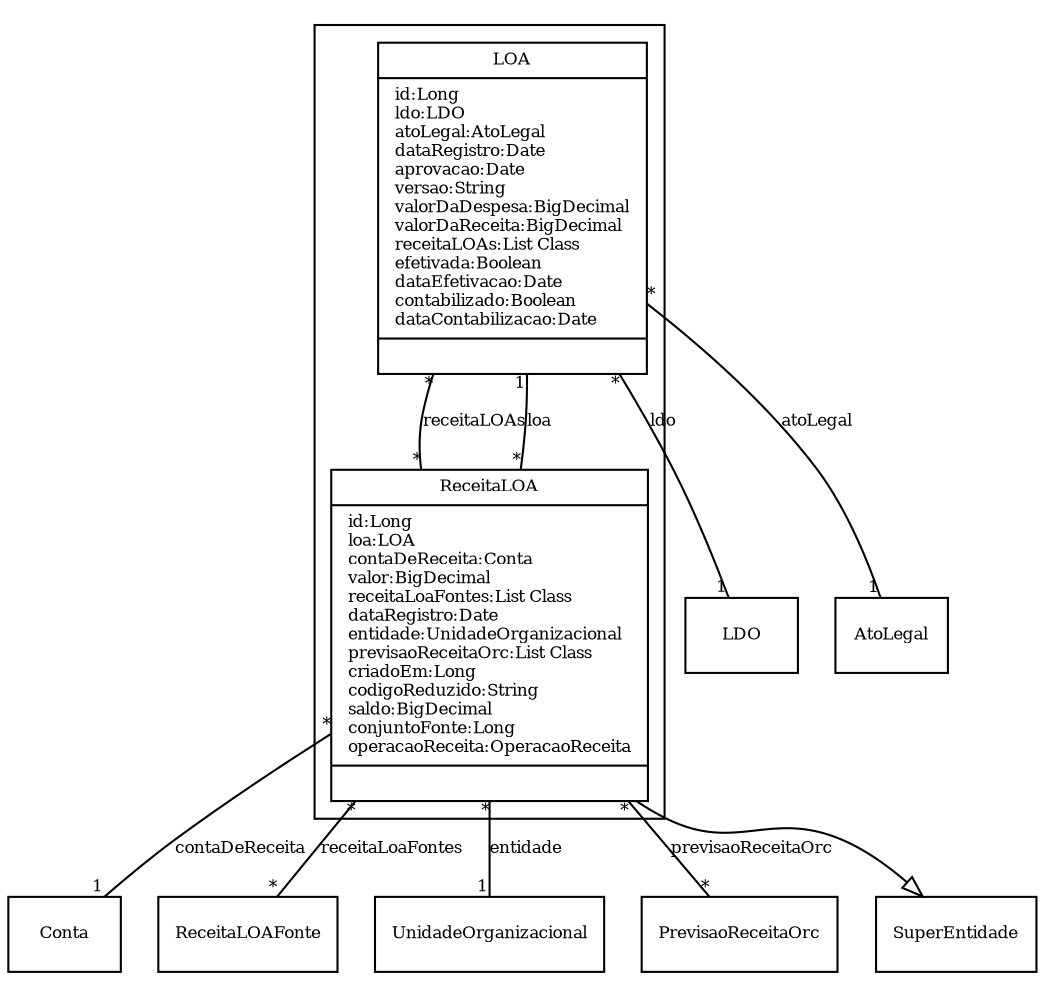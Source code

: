 digraph G{
fontname = "Times-Roman"
fontsize = 8

node [
        fontname = "Times-Roman"
        fontsize = 8
        shape = "record"
]

edge [
        fontname = "Times-Roman"
        fontsize = 8
]

subgraph clusterPREVISAO_INICIAL_DA_RECEITA
{
LOA [label = "{LOA|id:Long\lldo:LDO\latoLegal:AtoLegal\ldataRegistro:Date\laprovacao:Date\lversao:String\lvalorDaDespesa:BigDecimal\lvalorDaReceita:BigDecimal\lreceitaLOAs:List Class\lefetivada:Boolean\ldataEfetivacao:Date\lcontabilizado:Boolean\ldataContabilizacao:Date\l|\l}"]
ReceitaLOA [label = "{ReceitaLOA|id:Long\lloa:LOA\lcontaDeReceita:Conta\lvalor:BigDecimal\lreceitaLoaFontes:List Class\ldataRegistro:Date\lentidade:UnidadeOrganizacional\lprevisaoReceitaOrc:List Class\lcriadoEm:Long\lcodigoReduzido:String\lsaldo:BigDecimal\lconjuntoFonte:Long\loperacaoReceita:OperacaoReceita\l|\l}"]
}
edge [arrowhead = "none" headlabel = "1" taillabel = "*"] LOA -> LDO [label = "ldo"]
edge [arrowhead = "none" headlabel = "1" taillabel = "*"] LOA -> AtoLegal [label = "atoLegal"]
edge [arrowhead = "none" headlabel = "*" taillabel = "*"] LOA -> ReceitaLOA [label = "receitaLOAs"]
edge [arrowhead = "none" headlabel = "1" taillabel = "*"] ReceitaLOA -> LOA [label = "loa"]
edge [arrowhead = "none" headlabel = "1" taillabel = "*"] ReceitaLOA -> Conta [label = "contaDeReceita"]
edge [arrowhead = "none" headlabel = "*" taillabel = "*"] ReceitaLOA -> ReceitaLOAFonte [label = "receitaLoaFontes"]
edge [arrowhead = "none" headlabel = "1" taillabel = "*"] ReceitaLOA -> UnidadeOrganizacional [label = "entidade"]
edge [arrowhead = "none" headlabel = "*" taillabel = "*"] ReceitaLOA -> PrevisaoReceitaOrc [label = "previsaoReceitaOrc"]
edge [ arrowhead = "empty" headlabel = "" taillabel = ""] ReceitaLOA -> SuperEntidade
}
